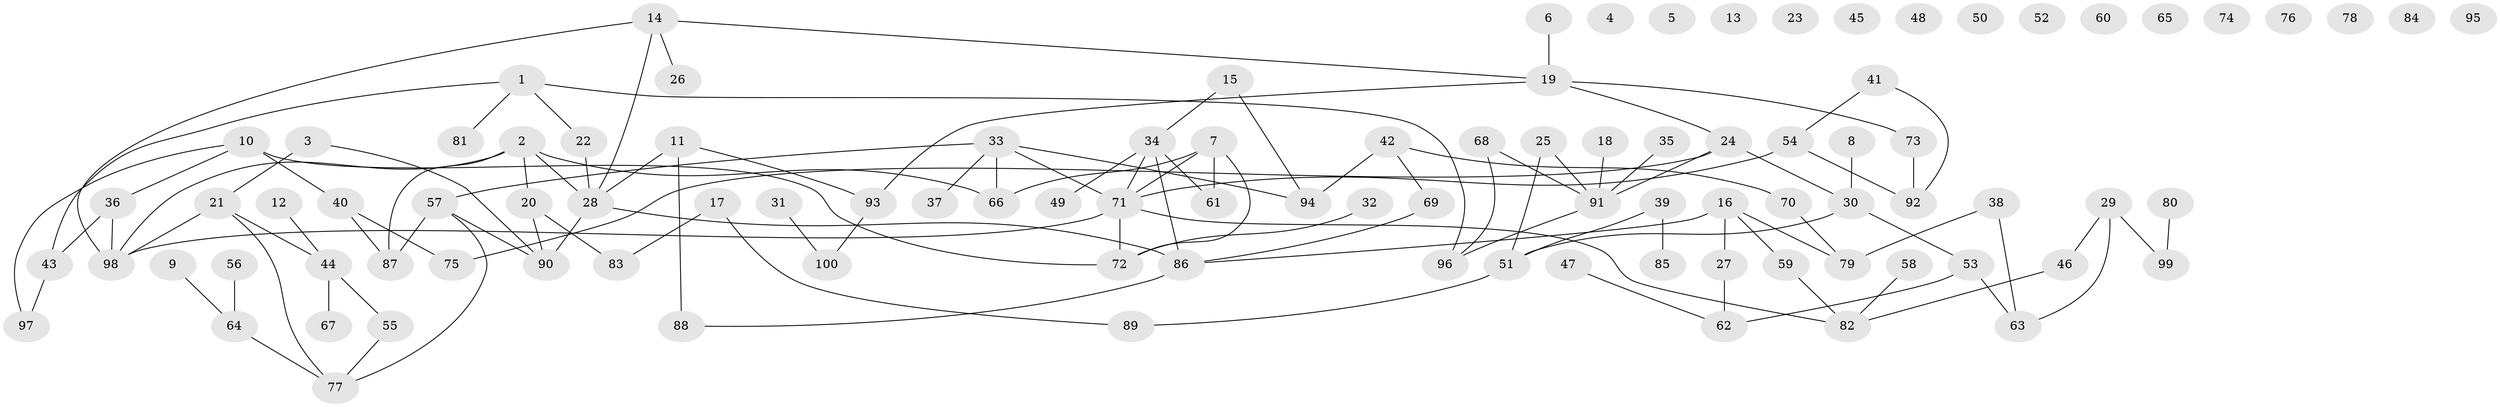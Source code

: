 // coarse degree distribution, {4: 0.15714285714285714, 6: 0.05714285714285714, 0: 0.21428571428571427, 5: 0.04285714285714286, 1: 0.2, 2: 0.18571428571428572, 3: 0.11428571428571428, 12: 0.014285714285714285, 7: 0.014285714285714285}
// Generated by graph-tools (version 1.1) at 2025/16/03/04/25 18:16:28]
// undirected, 100 vertices, 116 edges
graph export_dot {
graph [start="1"]
  node [color=gray90,style=filled];
  1;
  2;
  3;
  4;
  5;
  6;
  7;
  8;
  9;
  10;
  11;
  12;
  13;
  14;
  15;
  16;
  17;
  18;
  19;
  20;
  21;
  22;
  23;
  24;
  25;
  26;
  27;
  28;
  29;
  30;
  31;
  32;
  33;
  34;
  35;
  36;
  37;
  38;
  39;
  40;
  41;
  42;
  43;
  44;
  45;
  46;
  47;
  48;
  49;
  50;
  51;
  52;
  53;
  54;
  55;
  56;
  57;
  58;
  59;
  60;
  61;
  62;
  63;
  64;
  65;
  66;
  67;
  68;
  69;
  70;
  71;
  72;
  73;
  74;
  75;
  76;
  77;
  78;
  79;
  80;
  81;
  82;
  83;
  84;
  85;
  86;
  87;
  88;
  89;
  90;
  91;
  92;
  93;
  94;
  95;
  96;
  97;
  98;
  99;
  100;
  1 -- 22;
  1 -- 43;
  1 -- 81;
  1 -- 96;
  2 -- 20;
  2 -- 28;
  2 -- 66;
  2 -- 87;
  2 -- 98;
  3 -- 21;
  3 -- 90;
  6 -- 19;
  7 -- 61;
  7 -- 66;
  7 -- 71;
  7 -- 72;
  8 -- 30;
  9 -- 64;
  10 -- 36;
  10 -- 40;
  10 -- 72;
  10 -- 97;
  11 -- 28;
  11 -- 88;
  11 -- 93;
  12 -- 44;
  14 -- 19;
  14 -- 26;
  14 -- 28;
  14 -- 98;
  15 -- 34;
  15 -- 94;
  16 -- 27;
  16 -- 59;
  16 -- 79;
  16 -- 86;
  17 -- 83;
  17 -- 89;
  18 -- 91;
  19 -- 24;
  19 -- 73;
  19 -- 93;
  20 -- 83;
  20 -- 90;
  21 -- 44;
  21 -- 77;
  21 -- 98;
  22 -- 28;
  24 -- 30;
  24 -- 75;
  24 -- 91;
  25 -- 51;
  25 -- 91;
  27 -- 62;
  28 -- 86;
  28 -- 90;
  29 -- 46;
  29 -- 63;
  29 -- 99;
  30 -- 51;
  30 -- 53;
  31 -- 100;
  32 -- 72;
  33 -- 37;
  33 -- 57;
  33 -- 66;
  33 -- 71;
  33 -- 94;
  34 -- 49;
  34 -- 61;
  34 -- 71;
  34 -- 86;
  35 -- 91;
  36 -- 43;
  36 -- 98;
  38 -- 63;
  38 -- 79;
  39 -- 51;
  39 -- 85;
  40 -- 75;
  40 -- 87;
  41 -- 54;
  41 -- 92;
  42 -- 69;
  42 -- 70;
  42 -- 94;
  43 -- 97;
  44 -- 55;
  44 -- 67;
  46 -- 82;
  47 -- 62;
  51 -- 89;
  53 -- 62;
  53 -- 63;
  54 -- 71;
  54 -- 92;
  55 -- 77;
  56 -- 64;
  57 -- 77;
  57 -- 87;
  57 -- 90;
  58 -- 82;
  59 -- 82;
  64 -- 77;
  68 -- 91;
  68 -- 96;
  69 -- 86;
  70 -- 79;
  71 -- 72;
  71 -- 82;
  71 -- 98;
  73 -- 92;
  80 -- 99;
  86 -- 88;
  91 -- 96;
  93 -- 100;
}
